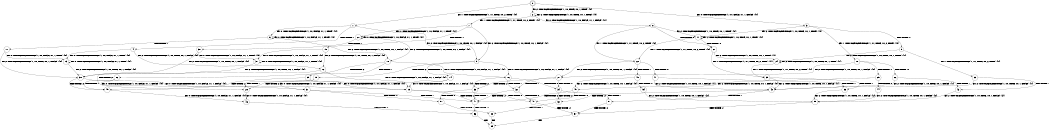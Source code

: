 digraph BCG {
size = "7, 10.5";
center = TRUE;
node [shape = circle];
0 [peripheries = 2];
0 -> 1 [label = "EX !1 !ATOMIC_EXCH_BRANCH (1, +1, TRUE, +0, 2, TRUE) !{0}"];
0 -> 2 [label = "EX !2 !ATOMIC_EXCH_BRANCH (1, +0, TRUE, +0, 1, TRUE) !{0}"];
0 -> 3 [label = "EX !0 !ATOMIC_EXCH_BRANCH (1, +0, FALSE, +1, 1, FALSE) !{0}"];
1 -> 4 [label = "TERMINATE !1"];
1 -> 5 [label = "EX !2 !ATOMIC_EXCH_BRANCH (1, +0, TRUE, +0, 1, FALSE) !{0}"];
1 -> 6 [label = "EX !0 !ATOMIC_EXCH_BRANCH (1, +0, FALSE, +1, 1, TRUE) !{0}"];
2 -> 7 [label = "EX !1 !ATOMIC_EXCH_BRANCH (1, +1, TRUE, +0, 2, TRUE) !{0}"];
2 -> 8 [label = "EX !0 !ATOMIC_EXCH_BRANCH (1, +0, FALSE, +1, 1, FALSE) !{0}"];
2 -> 2 [label = "EX !2 !ATOMIC_EXCH_BRANCH (1, +0, TRUE, +0, 1, TRUE) !{0}"];
3 -> 9 [label = "TERMINATE !0"];
3 -> 10 [label = "EX !1 !ATOMIC_EXCH_BRANCH (1, +1, TRUE, +0, 2, TRUE) !{0}"];
3 -> 11 [label = "EX !2 !ATOMIC_EXCH_BRANCH (1, +0, TRUE, +0, 1, TRUE) !{0}"];
4 -> 12 [label = "EX !2 !ATOMIC_EXCH_BRANCH (1, +0, TRUE, +0, 1, FALSE) !{0}"];
4 -> 13 [label = "EX !0 !ATOMIC_EXCH_BRANCH (1, +0, FALSE, +1, 1, TRUE) !{0}"];
5 -> 14 [label = "TERMINATE !1"];
5 -> 15 [label = "TERMINATE !2"];
5 -> 16 [label = "EX !0 !ATOMIC_EXCH_BRANCH (1, +0, FALSE, +1, 1, FALSE) !{0}"];
6 -> 17 [label = "TERMINATE !1"];
6 -> 18 [label = "EX !2 !ATOMIC_EXCH_BRANCH (1, +0, TRUE, +0, 1, FALSE) !{0}"];
6 -> 6 [label = "EX !0 !ATOMIC_EXCH_BRANCH (1, +0, FALSE, +1, 1, TRUE) !{0}"];
7 -> 19 [label = "TERMINATE !1"];
7 -> 20 [label = "EX !0 !ATOMIC_EXCH_BRANCH (1, +0, FALSE, +1, 1, TRUE) !{0}"];
7 -> 5 [label = "EX !2 !ATOMIC_EXCH_BRANCH (1, +0, TRUE, +0, 1, FALSE) !{0}"];
8 -> 21 [label = "TERMINATE !0"];
8 -> 22 [label = "EX !1 !ATOMIC_EXCH_BRANCH (1, +1, TRUE, +0, 2, TRUE) !{0}"];
8 -> 11 [label = "EX !2 !ATOMIC_EXCH_BRANCH (1, +0, TRUE, +0, 1, TRUE) !{0}"];
9 -> 23 [label = "EX !1 !ATOMIC_EXCH_BRANCH (1, +1, TRUE, +0, 2, TRUE) !{1}"];
9 -> 24 [label = "EX !2 !ATOMIC_EXCH_BRANCH (1, +0, TRUE, +0, 1, TRUE) !{1}"];
10 -> 25 [label = "TERMINATE !1"];
10 -> 26 [label = "TERMINATE !0"];
10 -> 27 [label = "EX !2 !ATOMIC_EXCH_BRANCH (1, +0, TRUE, +0, 1, FALSE) !{0}"];
11 -> 21 [label = "TERMINATE !0"];
11 -> 22 [label = "EX !1 !ATOMIC_EXCH_BRANCH (1, +1, TRUE, +0, 2, TRUE) !{0}"];
11 -> 11 [label = "EX !2 !ATOMIC_EXCH_BRANCH (1, +0, TRUE, +0, 1, TRUE) !{0}"];
12 -> 28 [label = "TERMINATE !2"];
12 -> 29 [label = "EX !0 !ATOMIC_EXCH_BRANCH (1, +0, FALSE, +1, 1, FALSE) !{0}"];
13 -> 30 [label = "EX !2 !ATOMIC_EXCH_BRANCH (1, +0, TRUE, +0, 1, FALSE) !{0}"];
13 -> 13 [label = "EX !0 !ATOMIC_EXCH_BRANCH (1, +0, FALSE, +1, 1, TRUE) !{0}"];
14 -> 28 [label = "TERMINATE !2"];
14 -> 29 [label = "EX !0 !ATOMIC_EXCH_BRANCH (1, +0, FALSE, +1, 1, FALSE) !{0}"];
15 -> 28 [label = "TERMINATE !1"];
15 -> 31 [label = "EX !0 !ATOMIC_EXCH_BRANCH (1, +0, FALSE, +1, 1, FALSE) !{0}"];
16 -> 32 [label = "TERMINATE !1"];
16 -> 33 [label = "TERMINATE !2"];
16 -> 34 [label = "TERMINATE !0"];
17 -> 30 [label = "EX !2 !ATOMIC_EXCH_BRANCH (1, +0, TRUE, +0, 1, FALSE) !{0}"];
17 -> 13 [label = "EX !0 !ATOMIC_EXCH_BRANCH (1, +0, FALSE, +1, 1, TRUE) !{0}"];
18 -> 35 [label = "TERMINATE !1"];
18 -> 36 [label = "TERMINATE !2"];
18 -> 16 [label = "EX !0 !ATOMIC_EXCH_BRANCH (1, +0, FALSE, +1, 1, FALSE) !{0}"];
19 -> 37 [label = "EX !0 !ATOMIC_EXCH_BRANCH (1, +0, FALSE, +1, 1, TRUE) !{0}"];
19 -> 12 [label = "EX !2 !ATOMIC_EXCH_BRANCH (1, +0, TRUE, +0, 1, FALSE) !{0}"];
20 -> 38 [label = "TERMINATE !1"];
20 -> 18 [label = "EX !2 !ATOMIC_EXCH_BRANCH (1, +0, TRUE, +0, 1, FALSE) !{0}"];
20 -> 20 [label = "EX !0 !ATOMIC_EXCH_BRANCH (1, +0, FALSE, +1, 1, TRUE) !{0}"];
21 -> 39 [label = "EX !1 !ATOMIC_EXCH_BRANCH (1, +1, TRUE, +0, 2, TRUE) !{1}"];
21 -> 24 [label = "EX !2 !ATOMIC_EXCH_BRANCH (1, +0, TRUE, +0, 1, TRUE) !{1}"];
22 -> 40 [label = "TERMINATE !1"];
22 -> 41 [label = "TERMINATE !0"];
22 -> 27 [label = "EX !2 !ATOMIC_EXCH_BRANCH (1, +0, TRUE, +0, 1, FALSE) !{0}"];
23 -> 42 [label = "TERMINATE !1"];
23 -> 43 [label = "EX !2 !ATOMIC_EXCH_BRANCH (1, +0, TRUE, +0, 1, FALSE) !{1}"];
24 -> 39 [label = "EX !1 !ATOMIC_EXCH_BRANCH (1, +1, TRUE, +0, 2, TRUE) !{1}"];
24 -> 24 [label = "EX !2 !ATOMIC_EXCH_BRANCH (1, +0, TRUE, +0, 1, TRUE) !{1}"];
25 -> 44 [label = "TERMINATE !0"];
25 -> 45 [label = "EX !2 !ATOMIC_EXCH_BRANCH (1, +0, TRUE, +0, 1, FALSE) !{0}"];
26 -> 42 [label = "TERMINATE !1"];
26 -> 43 [label = "EX !2 !ATOMIC_EXCH_BRANCH (1, +0, TRUE, +0, 1, FALSE) !{1}"];
27 -> 32 [label = "TERMINATE !1"];
27 -> 33 [label = "TERMINATE !2"];
27 -> 34 [label = "TERMINATE !0"];
28 -> 46 [label = "EX !0 !ATOMIC_EXCH_BRANCH (1, +0, FALSE, +1, 1, FALSE) !{0}"];
29 -> 47 [label = "TERMINATE !2"];
29 -> 48 [label = "TERMINATE !0"];
30 -> 49 [label = "TERMINATE !2"];
30 -> 29 [label = "EX !0 !ATOMIC_EXCH_BRANCH (1, +0, FALSE, +1, 1, FALSE) !{0}"];
31 -> 47 [label = "TERMINATE !1"];
31 -> 50 [label = "TERMINATE !0"];
32 -> 47 [label = "TERMINATE !2"];
32 -> 48 [label = "TERMINATE !0"];
33 -> 47 [label = "TERMINATE !1"];
33 -> 50 [label = "TERMINATE !0"];
34 -> 51 [label = "TERMINATE !1"];
34 -> 52 [label = "TERMINATE !2"];
35 -> 49 [label = "TERMINATE !2"];
35 -> 29 [label = "EX !0 !ATOMIC_EXCH_BRANCH (1, +0, FALSE, +1, 1, FALSE) !{0}"];
36 -> 49 [label = "TERMINATE !1"];
36 -> 31 [label = "EX !0 !ATOMIC_EXCH_BRANCH (1, +0, FALSE, +1, 1, FALSE) !{0}"];
37 -> 30 [label = "EX !2 !ATOMIC_EXCH_BRANCH (1, +0, TRUE, +0, 1, FALSE) !{0}"];
37 -> 37 [label = "EX !0 !ATOMIC_EXCH_BRANCH (1, +0, FALSE, +1, 1, TRUE) !{0}"];
38 -> 30 [label = "EX !2 !ATOMIC_EXCH_BRANCH (1, +0, TRUE, +0, 1, FALSE) !{0}"];
38 -> 37 [label = "EX !0 !ATOMIC_EXCH_BRANCH (1, +0, FALSE, +1, 1, TRUE) !{0}"];
39 -> 53 [label = "TERMINATE !1"];
39 -> 43 [label = "EX !2 !ATOMIC_EXCH_BRANCH (1, +0, TRUE, +0, 1, FALSE) !{1}"];
40 -> 54 [label = "TERMINATE !0"];
40 -> 45 [label = "EX !2 !ATOMIC_EXCH_BRANCH (1, +0, TRUE, +0, 1, FALSE) !{0}"];
41 -> 53 [label = "TERMINATE !1"];
41 -> 43 [label = "EX !2 !ATOMIC_EXCH_BRANCH (1, +0, TRUE, +0, 1, FALSE) !{1}"];
42 -> 55 [label = "EX !2 !ATOMIC_EXCH_BRANCH (1, +0, TRUE, +0, 1, FALSE) !{2}"];
43 -> 51 [label = "TERMINATE !1"];
43 -> 52 [label = "TERMINATE !2"];
44 -> 55 [label = "EX !2 !ATOMIC_EXCH_BRANCH (1, +0, TRUE, +0, 1, FALSE) !{2}"];
45 -> 47 [label = "TERMINATE !2"];
45 -> 48 [label = "TERMINATE !0"];
46 -> 56 [label = "TERMINATE !0"];
47 -> 56 [label = "TERMINATE !0"];
48 -> 57 [label = "TERMINATE !2"];
49 -> 46 [label = "EX !0 !ATOMIC_EXCH_BRANCH (1, +0, FALSE, +1, 1, FALSE) !{0}"];
50 -> 58 [label = "TERMINATE !1"];
51 -> 57 [label = "TERMINATE !2"];
52 -> 58 [label = "TERMINATE !1"];
53 -> 55 [label = "EX !2 !ATOMIC_EXCH_BRANCH (1, +0, TRUE, +0, 1, FALSE) !{2}"];
54 -> 55 [label = "EX !2 !ATOMIC_EXCH_BRANCH (1, +0, TRUE, +0, 1, FALSE) !{2}"];
55 -> 57 [label = "TERMINATE !2"];
56 -> 59 [label = "exit"];
57 -> 59 [label = "exit"];
58 -> 59 [label = "exit"];
}
